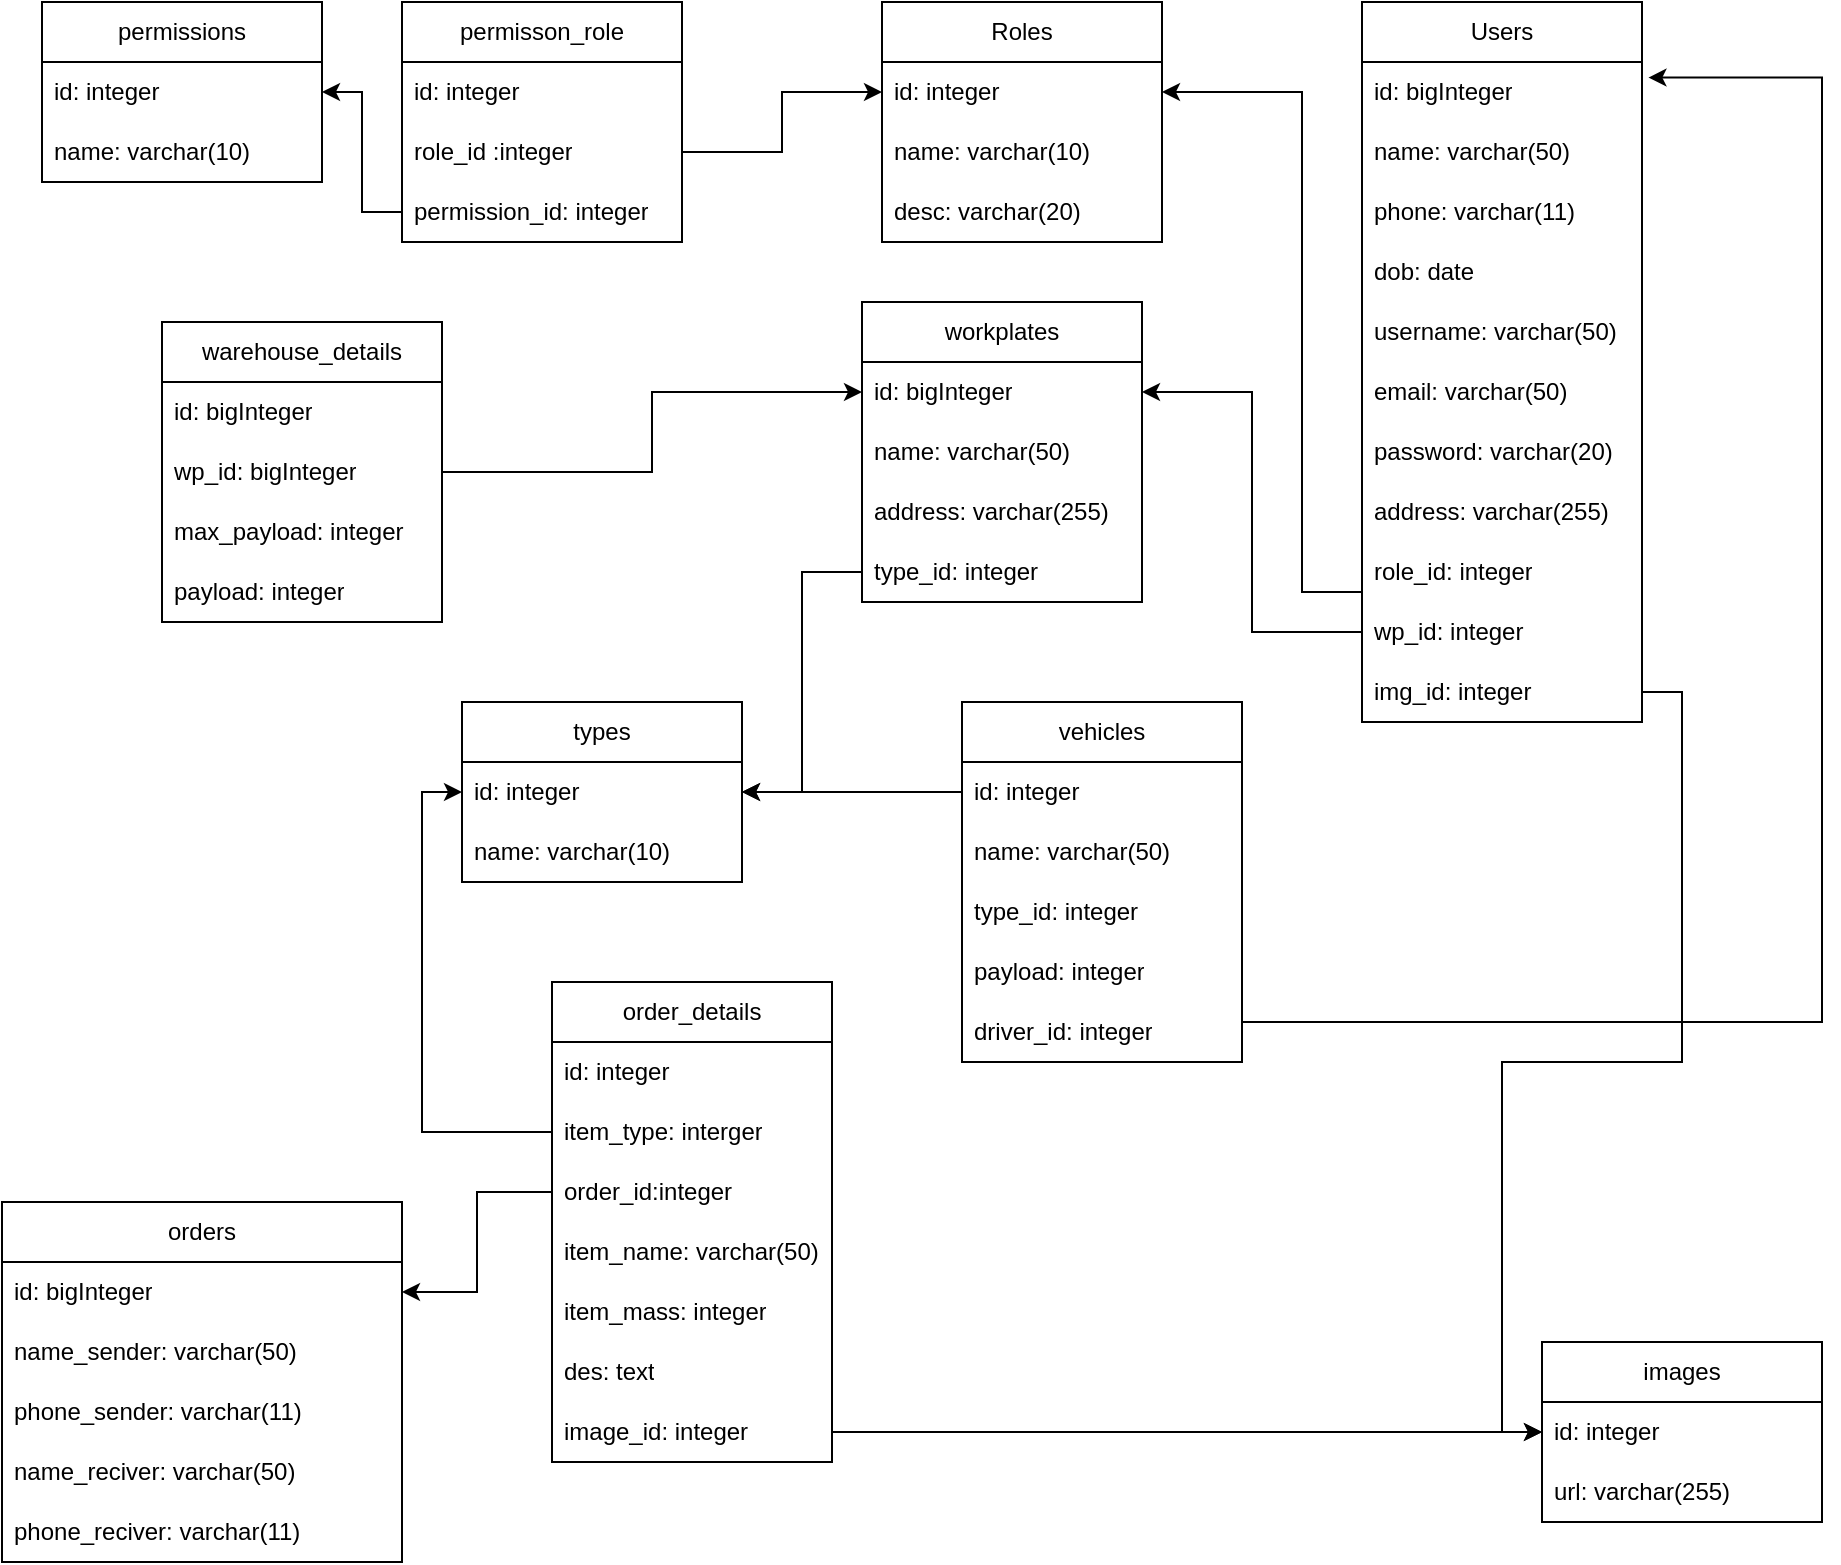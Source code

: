<mxfile version="23.1.1" type="github">
  <diagram name="Page-1" id="fyq1LNVvedSJjNFzMKdL">
    <mxGraphModel dx="1042" dy="582" grid="1" gridSize="10" guides="1" tooltips="1" connect="1" arrows="1" fold="1" page="1" pageScale="1" pageWidth="850" pageHeight="1100" math="0" shadow="0">
      <root>
        <mxCell id="0" />
        <mxCell id="1" parent="0" />
        <mxCell id="hRVcGIVAPfzSq2q4UuoX-2" value="Users" style="swimlane;fontStyle=0;childLayout=stackLayout;horizontal=1;startSize=30;horizontalStack=0;resizeParent=1;resizeParentMax=0;resizeLast=0;collapsible=1;marginBottom=0;whiteSpace=wrap;html=1;" parent="1" vertex="1">
          <mxGeometry x="690" y="10" width="140" height="360" as="geometry" />
        </mxCell>
        <mxCell id="hRVcGIVAPfzSq2q4UuoX-3" value="id: bigInteger" style="text;strokeColor=none;fillColor=none;align=left;verticalAlign=middle;spacingLeft=4;spacingRight=4;overflow=hidden;points=[[0,0.5],[1,0.5]];portConstraint=eastwest;rotatable=0;whiteSpace=wrap;html=1;" parent="hRVcGIVAPfzSq2q4UuoX-2" vertex="1">
          <mxGeometry y="30" width="140" height="30" as="geometry" />
        </mxCell>
        <mxCell id="hRVcGIVAPfzSq2q4UuoX-4" value="name: varchar(50)&lt;br&gt;" style="text;strokeColor=none;fillColor=none;align=left;verticalAlign=middle;spacingLeft=4;spacingRight=4;overflow=hidden;points=[[0,0.5],[1,0.5]];portConstraint=eastwest;rotatable=0;whiteSpace=wrap;html=1;" parent="hRVcGIVAPfzSq2q4UuoX-2" vertex="1">
          <mxGeometry y="60" width="140" height="30" as="geometry" />
        </mxCell>
        <mxCell id="hRVcGIVAPfzSq2q4UuoX-5" value="phone: varchar(11)" style="text;strokeColor=none;fillColor=none;align=left;verticalAlign=middle;spacingLeft=4;spacingRight=4;overflow=hidden;points=[[0,0.5],[1,0.5]];portConstraint=eastwest;rotatable=0;whiteSpace=wrap;html=1;" parent="hRVcGIVAPfzSq2q4UuoX-2" vertex="1">
          <mxGeometry y="90" width="140" height="30" as="geometry" />
        </mxCell>
        <mxCell id="hRVcGIVAPfzSq2q4UuoX-6" value="dob: date" style="text;strokeColor=none;fillColor=none;align=left;verticalAlign=middle;spacingLeft=4;spacingRight=4;overflow=hidden;points=[[0,0.5],[1,0.5]];portConstraint=eastwest;rotatable=0;whiteSpace=wrap;html=1;" parent="hRVcGIVAPfzSq2q4UuoX-2" vertex="1">
          <mxGeometry y="120" width="140" height="30" as="geometry" />
        </mxCell>
        <mxCell id="hRVcGIVAPfzSq2q4UuoX-7" value="username: varchar(50)" style="text;strokeColor=none;fillColor=none;align=left;verticalAlign=middle;spacingLeft=4;spacingRight=4;overflow=hidden;points=[[0,0.5],[1,0.5]];portConstraint=eastwest;rotatable=0;whiteSpace=wrap;html=1;" parent="hRVcGIVAPfzSq2q4UuoX-2" vertex="1">
          <mxGeometry y="150" width="140" height="30" as="geometry" />
        </mxCell>
        <mxCell id="hRVcGIVAPfzSq2q4UuoX-8" value="email: varchar(50)" style="text;strokeColor=none;fillColor=none;align=left;verticalAlign=middle;spacingLeft=4;spacingRight=4;overflow=hidden;points=[[0,0.5],[1,0.5]];portConstraint=eastwest;rotatable=0;whiteSpace=wrap;html=1;" parent="hRVcGIVAPfzSq2q4UuoX-2" vertex="1">
          <mxGeometry y="180" width="140" height="30" as="geometry" />
        </mxCell>
        <mxCell id="hRVcGIVAPfzSq2q4UuoX-9" value="password: varchar(20)&lt;span id=&quot;docs-internal-guid-19f2e9f1-7fff-ade6-f1e6-df4fd4063c6c&quot;&gt;&lt;/span&gt;" style="text;strokeColor=none;fillColor=none;align=left;verticalAlign=middle;spacingLeft=4;spacingRight=4;overflow=hidden;points=[[0,0.5],[1,0.5]];portConstraint=eastwest;rotatable=0;whiteSpace=wrap;html=1;" parent="hRVcGIVAPfzSq2q4UuoX-2" vertex="1">
          <mxGeometry y="210" width="140" height="30" as="geometry" />
        </mxCell>
        <mxCell id="hRVcGIVAPfzSq2q4UuoX-10" value="address: varchar(255)&lt;span id=&quot;docs-internal-guid-19f2e9f1-7fff-ade6-f1e6-df4fd4063c6c&quot;&gt;&lt;/span&gt;" style="text;strokeColor=none;fillColor=none;align=left;verticalAlign=middle;spacingLeft=4;spacingRight=4;overflow=hidden;points=[[0,0.5],[1,0.5]];portConstraint=eastwest;rotatable=0;whiteSpace=wrap;html=1;" parent="hRVcGIVAPfzSq2q4UuoX-2" vertex="1">
          <mxGeometry y="240" width="140" height="30" as="geometry" />
        </mxCell>
        <mxCell id="hRVcGIVAPfzSq2q4UuoX-12" value="role_id: integer&lt;span id=&quot;docs-internal-guid-19f2e9f1-7fff-ade6-f1e6-df4fd4063c6c&quot;&gt;&lt;/span&gt;" style="text;strokeColor=none;fillColor=none;align=left;verticalAlign=middle;spacingLeft=4;spacingRight=4;overflow=hidden;points=[[0,0.5],[1,0.5]];portConstraint=eastwest;rotatable=0;whiteSpace=wrap;html=1;" parent="hRVcGIVAPfzSq2q4UuoX-2" vertex="1">
          <mxGeometry y="270" width="140" height="30" as="geometry" />
        </mxCell>
        <mxCell id="hRVcGIVAPfzSq2q4UuoX-54" value="wp_id: integer&lt;span id=&quot;docs-internal-guid-19f2e9f1-7fff-ade6-f1e6-df4fd4063c6c&quot;&gt;&lt;/span&gt;" style="text;strokeColor=none;fillColor=none;align=left;verticalAlign=middle;spacingLeft=4;spacingRight=4;overflow=hidden;points=[[0,0.5],[1,0.5]];portConstraint=eastwest;rotatable=0;whiteSpace=wrap;html=1;" parent="hRVcGIVAPfzSq2q4UuoX-2" vertex="1">
          <mxGeometry y="300" width="140" height="30" as="geometry" />
        </mxCell>
        <mxCell id="Ae7WWNiY1VYjGqbcHmON-18" value="img_id: integer&lt;span id=&quot;docs-internal-guid-19f2e9f1-7fff-ade6-f1e6-df4fd4063c6c&quot;&gt;&lt;/span&gt;" style="text;strokeColor=none;fillColor=none;align=left;verticalAlign=middle;spacingLeft=4;spacingRight=4;overflow=hidden;points=[[0,0.5],[1,0.5]];portConstraint=eastwest;rotatable=0;whiteSpace=wrap;html=1;" vertex="1" parent="hRVcGIVAPfzSq2q4UuoX-2">
          <mxGeometry y="330" width="140" height="30" as="geometry" />
        </mxCell>
        <mxCell id="hRVcGIVAPfzSq2q4UuoX-13" value="Roles" style="swimlane;fontStyle=0;childLayout=stackLayout;horizontal=1;startSize=30;horizontalStack=0;resizeParent=1;resizeParentMax=0;resizeLast=0;collapsible=1;marginBottom=0;whiteSpace=wrap;html=1;" parent="1" vertex="1">
          <mxGeometry x="450" y="10" width="140" height="120" as="geometry" />
        </mxCell>
        <mxCell id="hRVcGIVAPfzSq2q4UuoX-14" value="id: integer" style="text;strokeColor=none;fillColor=none;align=left;verticalAlign=middle;spacingLeft=4;spacingRight=4;overflow=hidden;points=[[0,0.5],[1,0.5]];portConstraint=eastwest;rotatable=0;whiteSpace=wrap;html=1;" parent="hRVcGIVAPfzSq2q4UuoX-13" vertex="1">
          <mxGeometry y="30" width="140" height="30" as="geometry" />
        </mxCell>
        <mxCell id="hRVcGIVAPfzSq2q4UuoX-15" value="name: varchar(10)" style="text;strokeColor=none;fillColor=none;align=left;verticalAlign=middle;spacingLeft=4;spacingRight=4;overflow=hidden;points=[[0,0.5],[1,0.5]];portConstraint=eastwest;rotatable=0;whiteSpace=wrap;html=1;" parent="hRVcGIVAPfzSq2q4UuoX-13" vertex="1">
          <mxGeometry y="60" width="140" height="30" as="geometry" />
        </mxCell>
        <mxCell id="hRVcGIVAPfzSq2q4UuoX-16" value="desc: varchar(20)" style="text;strokeColor=none;fillColor=none;align=left;verticalAlign=middle;spacingLeft=4;spacingRight=4;overflow=hidden;points=[[0,0.5],[1,0.5]];portConstraint=eastwest;rotatable=0;whiteSpace=wrap;html=1;" parent="hRVcGIVAPfzSq2q4UuoX-13" vertex="1">
          <mxGeometry y="90" width="140" height="30" as="geometry" />
        </mxCell>
        <mxCell id="hRVcGIVAPfzSq2q4UuoX-18" value="permissions" style="swimlane;fontStyle=0;childLayout=stackLayout;horizontal=1;startSize=30;horizontalStack=0;resizeParent=1;resizeParentMax=0;resizeLast=0;collapsible=1;marginBottom=0;whiteSpace=wrap;html=1;" parent="1" vertex="1">
          <mxGeometry x="30" y="10" width="140" height="90" as="geometry" />
        </mxCell>
        <mxCell id="hRVcGIVAPfzSq2q4UuoX-19" value="id: integer" style="text;strokeColor=none;fillColor=none;align=left;verticalAlign=middle;spacingLeft=4;spacingRight=4;overflow=hidden;points=[[0,0.5],[1,0.5]];portConstraint=eastwest;rotatable=0;whiteSpace=wrap;html=1;" parent="hRVcGIVAPfzSq2q4UuoX-18" vertex="1">
          <mxGeometry y="30" width="140" height="30" as="geometry" />
        </mxCell>
        <mxCell id="hRVcGIVAPfzSq2q4UuoX-20" value="name: varchar(10)" style="text;strokeColor=none;fillColor=none;align=left;verticalAlign=middle;spacingLeft=4;spacingRight=4;overflow=hidden;points=[[0,0.5],[1,0.5]];portConstraint=eastwest;rotatable=0;whiteSpace=wrap;html=1;" parent="hRVcGIVAPfzSq2q4UuoX-18" vertex="1">
          <mxGeometry y="60" width="140" height="30" as="geometry" />
        </mxCell>
        <mxCell id="hRVcGIVAPfzSq2q4UuoX-22" value="permisson_role" style="swimlane;fontStyle=0;childLayout=stackLayout;horizontal=1;startSize=30;horizontalStack=0;resizeParent=1;resizeParentMax=0;resizeLast=0;collapsible=1;marginBottom=0;whiteSpace=wrap;html=1;" parent="1" vertex="1">
          <mxGeometry x="210" y="10" width="140" height="120" as="geometry" />
        </mxCell>
        <mxCell id="hRVcGIVAPfzSq2q4UuoX-23" value="id: integer" style="text;strokeColor=none;fillColor=none;align=left;verticalAlign=middle;spacingLeft=4;spacingRight=4;overflow=hidden;points=[[0,0.5],[1,0.5]];portConstraint=eastwest;rotatable=0;whiteSpace=wrap;html=1;" parent="hRVcGIVAPfzSq2q4UuoX-22" vertex="1">
          <mxGeometry y="30" width="140" height="30" as="geometry" />
        </mxCell>
        <mxCell id="hRVcGIVAPfzSq2q4UuoX-24" value="role_id :integer" style="text;strokeColor=none;fillColor=none;align=left;verticalAlign=middle;spacingLeft=4;spacingRight=4;overflow=hidden;points=[[0,0.5],[1,0.5]];portConstraint=eastwest;rotatable=0;whiteSpace=wrap;html=1;" parent="hRVcGIVAPfzSq2q4UuoX-22" vertex="1">
          <mxGeometry y="60" width="140" height="30" as="geometry" />
        </mxCell>
        <mxCell id="hRVcGIVAPfzSq2q4UuoX-25" value="permission_id: integer" style="text;strokeColor=none;fillColor=none;align=left;verticalAlign=middle;spacingLeft=4;spacingRight=4;overflow=hidden;points=[[0,0.5],[1,0.5]];portConstraint=eastwest;rotatable=0;whiteSpace=wrap;html=1;" parent="hRVcGIVAPfzSq2q4UuoX-22" vertex="1">
          <mxGeometry y="90" width="140" height="30" as="geometry" />
        </mxCell>
        <mxCell id="hRVcGIVAPfzSq2q4UuoX-27" style="edgeStyle=orthogonalEdgeStyle;rounded=0;orthogonalLoop=1;jettySize=auto;html=1;exitX=0;exitY=0.5;exitDx=0;exitDy=0;entryX=1;entryY=0.5;entryDx=0;entryDy=0;" parent="1" source="hRVcGIVAPfzSq2q4UuoX-25" target="hRVcGIVAPfzSq2q4UuoX-19" edge="1">
          <mxGeometry relative="1" as="geometry" />
        </mxCell>
        <mxCell id="hRVcGIVAPfzSq2q4UuoX-28" value="workplates" style="swimlane;fontStyle=0;childLayout=stackLayout;horizontal=1;startSize=30;horizontalStack=0;resizeParent=1;resizeParentMax=0;resizeLast=0;collapsible=1;marginBottom=0;whiteSpace=wrap;html=1;" parent="1" vertex="1">
          <mxGeometry x="440" y="160" width="140" height="150" as="geometry" />
        </mxCell>
        <mxCell id="hRVcGIVAPfzSq2q4UuoX-29" value="id: bigInteger" style="text;strokeColor=none;fillColor=none;align=left;verticalAlign=middle;spacingLeft=4;spacingRight=4;overflow=hidden;points=[[0,0.5],[1,0.5]];portConstraint=eastwest;rotatable=0;whiteSpace=wrap;html=1;" parent="hRVcGIVAPfzSq2q4UuoX-28" vertex="1">
          <mxGeometry y="30" width="140" height="30" as="geometry" />
        </mxCell>
        <mxCell id="hRVcGIVAPfzSq2q4UuoX-30" value="name: varchar(50)" style="text;strokeColor=none;fillColor=none;align=left;verticalAlign=middle;spacingLeft=4;spacingRight=4;overflow=hidden;points=[[0,0.5],[1,0.5]];portConstraint=eastwest;rotatable=0;whiteSpace=wrap;html=1;" parent="hRVcGIVAPfzSq2q4UuoX-28" vertex="1">
          <mxGeometry y="60" width="140" height="30" as="geometry" />
        </mxCell>
        <mxCell id="hRVcGIVAPfzSq2q4UuoX-31" value="address: varchar(255)" style="text;strokeColor=none;fillColor=none;align=left;verticalAlign=middle;spacingLeft=4;spacingRight=4;overflow=hidden;points=[[0,0.5],[1,0.5]];portConstraint=eastwest;rotatable=0;whiteSpace=wrap;html=1;" parent="hRVcGIVAPfzSq2q4UuoX-28" vertex="1">
          <mxGeometry y="90" width="140" height="30" as="geometry" />
        </mxCell>
        <mxCell id="hRVcGIVAPfzSq2q4UuoX-32" value="type_id: integer" style="text;strokeColor=none;fillColor=none;align=left;verticalAlign=middle;spacingLeft=4;spacingRight=4;overflow=hidden;points=[[0,0.5],[1,0.5]];portConstraint=eastwest;rotatable=0;whiteSpace=wrap;html=1;" parent="hRVcGIVAPfzSq2q4UuoX-28" vertex="1">
          <mxGeometry y="120" width="140" height="30" as="geometry" />
        </mxCell>
        <mxCell id="hRVcGIVAPfzSq2q4UuoX-34" value="types" style="swimlane;fontStyle=0;childLayout=stackLayout;horizontal=1;startSize=30;horizontalStack=0;resizeParent=1;resizeParentMax=0;resizeLast=0;collapsible=1;marginBottom=0;whiteSpace=wrap;html=1;" parent="1" vertex="1">
          <mxGeometry x="240" y="360" width="140" height="90" as="geometry" />
        </mxCell>
        <mxCell id="hRVcGIVAPfzSq2q4UuoX-35" value="id: integer" style="text;strokeColor=none;fillColor=none;align=left;verticalAlign=middle;spacingLeft=4;spacingRight=4;overflow=hidden;points=[[0,0.5],[1,0.5]];portConstraint=eastwest;rotatable=0;whiteSpace=wrap;html=1;" parent="hRVcGIVAPfzSq2q4UuoX-34" vertex="1">
          <mxGeometry y="30" width="140" height="30" as="geometry" />
        </mxCell>
        <mxCell id="hRVcGIVAPfzSq2q4UuoX-36" value="name: varchar(10)" style="text;strokeColor=none;fillColor=none;align=left;verticalAlign=middle;spacingLeft=4;spacingRight=4;overflow=hidden;points=[[0,0.5],[1,0.5]];portConstraint=eastwest;rotatable=0;whiteSpace=wrap;html=1;" parent="hRVcGIVAPfzSq2q4UuoX-34" vertex="1">
          <mxGeometry y="60" width="140" height="30" as="geometry" />
        </mxCell>
        <mxCell id="hRVcGIVAPfzSq2q4UuoX-38" style="edgeStyle=orthogonalEdgeStyle;rounded=0;orthogonalLoop=1;jettySize=auto;html=1;" parent="1" source="hRVcGIVAPfzSq2q4UuoX-32" target="hRVcGIVAPfzSq2q4UuoX-35" edge="1">
          <mxGeometry relative="1" as="geometry" />
        </mxCell>
        <mxCell id="hRVcGIVAPfzSq2q4UuoX-39" value="warehouse_details" style="swimlane;fontStyle=0;childLayout=stackLayout;horizontal=1;startSize=30;horizontalStack=0;resizeParent=1;resizeParentMax=0;resizeLast=0;collapsible=1;marginBottom=0;whiteSpace=wrap;html=1;" parent="1" vertex="1">
          <mxGeometry x="90" y="170" width="140" height="150" as="geometry" />
        </mxCell>
        <mxCell id="hRVcGIVAPfzSq2q4UuoX-40" value="id: bigInteger" style="text;strokeColor=none;fillColor=none;align=left;verticalAlign=middle;spacingLeft=4;spacingRight=4;overflow=hidden;points=[[0,0.5],[1,0.5]];portConstraint=eastwest;rotatable=0;whiteSpace=wrap;html=1;" parent="hRVcGIVAPfzSq2q4UuoX-39" vertex="1">
          <mxGeometry y="30" width="140" height="30" as="geometry" />
        </mxCell>
        <mxCell id="hRVcGIVAPfzSq2q4UuoX-55" value="wp_id: bigInteger" style="text;strokeColor=none;fillColor=none;align=left;verticalAlign=middle;spacingLeft=4;spacingRight=4;overflow=hidden;points=[[0,0.5],[1,0.5]];portConstraint=eastwest;rotatable=0;whiteSpace=wrap;html=1;" parent="hRVcGIVAPfzSq2q4UuoX-39" vertex="1">
          <mxGeometry y="60" width="140" height="30" as="geometry" />
        </mxCell>
        <mxCell id="hRVcGIVAPfzSq2q4UuoX-41" value="max_payload: integer" style="text;strokeColor=none;fillColor=none;align=left;verticalAlign=middle;spacingLeft=4;spacingRight=4;overflow=hidden;points=[[0,0.5],[1,0.5]];portConstraint=eastwest;rotatable=0;whiteSpace=wrap;html=1;" parent="hRVcGIVAPfzSq2q4UuoX-39" vertex="1">
          <mxGeometry y="90" width="140" height="30" as="geometry" />
        </mxCell>
        <mxCell id="hRVcGIVAPfzSq2q4UuoX-42" value="payload: integer" style="text;strokeColor=none;fillColor=none;align=left;verticalAlign=middle;spacingLeft=4;spacingRight=4;overflow=hidden;points=[[0,0.5],[1,0.5]];portConstraint=eastwest;rotatable=0;whiteSpace=wrap;html=1;" parent="hRVcGIVAPfzSq2q4UuoX-39" vertex="1">
          <mxGeometry y="120" width="140" height="30" as="geometry" />
        </mxCell>
        <mxCell id="hRVcGIVAPfzSq2q4UuoX-56" style="edgeStyle=orthogonalEdgeStyle;rounded=0;orthogonalLoop=1;jettySize=auto;html=1;" parent="1" source="hRVcGIVAPfzSq2q4UuoX-55" target="hRVcGIVAPfzSq2q4UuoX-29" edge="1">
          <mxGeometry relative="1" as="geometry" />
        </mxCell>
        <mxCell id="blcrzogyggSQmPj_gLWS-1" value="orders" style="swimlane;fontStyle=0;childLayout=stackLayout;horizontal=1;startSize=30;horizontalStack=0;resizeParent=1;resizeParentMax=0;resizeLast=0;collapsible=1;marginBottom=0;whiteSpace=wrap;html=1;" parent="1" vertex="1">
          <mxGeometry x="10" y="610" width="200" height="180" as="geometry" />
        </mxCell>
        <mxCell id="blcrzogyggSQmPj_gLWS-2" value="id: bigInteger" style="text;strokeColor=none;fillColor=none;align=left;verticalAlign=middle;spacingLeft=4;spacingRight=4;overflow=hidden;points=[[0,0.5],[1,0.5]];portConstraint=eastwest;rotatable=0;whiteSpace=wrap;html=1;" parent="blcrzogyggSQmPj_gLWS-1" vertex="1">
          <mxGeometry y="30" width="200" height="30" as="geometry" />
        </mxCell>
        <mxCell id="blcrzogyggSQmPj_gLWS-3" value="name_sender: varchar(50)" style="text;strokeColor=none;fillColor=none;align=left;verticalAlign=middle;spacingLeft=4;spacingRight=4;overflow=hidden;points=[[0,0.5],[1,0.5]];portConstraint=eastwest;rotatable=0;whiteSpace=wrap;html=1;" parent="blcrzogyggSQmPj_gLWS-1" vertex="1">
          <mxGeometry y="60" width="200" height="30" as="geometry" />
        </mxCell>
        <mxCell id="blcrzogyggSQmPj_gLWS-4" value="phone_sender: varchar(11)" style="text;strokeColor=none;fillColor=none;align=left;verticalAlign=middle;spacingLeft=4;spacingRight=4;overflow=hidden;points=[[0,0.5],[1,0.5]];portConstraint=eastwest;rotatable=0;whiteSpace=wrap;html=1;" parent="blcrzogyggSQmPj_gLWS-1" vertex="1">
          <mxGeometry y="90" width="200" height="30" as="geometry" />
        </mxCell>
        <mxCell id="Ae7WWNiY1VYjGqbcHmON-1" value="name_reciver: varchar(50)" style="text;strokeColor=none;fillColor=none;align=left;verticalAlign=middle;spacingLeft=4;spacingRight=4;overflow=hidden;points=[[0,0.5],[1,0.5]];portConstraint=eastwest;rotatable=0;whiteSpace=wrap;html=1;" vertex="1" parent="blcrzogyggSQmPj_gLWS-1">
          <mxGeometry y="120" width="200" height="30" as="geometry" />
        </mxCell>
        <mxCell id="Ae7WWNiY1VYjGqbcHmON-2" value="phone_reciver: varchar(11)" style="text;strokeColor=none;fillColor=none;align=left;verticalAlign=middle;spacingLeft=4;spacingRight=4;overflow=hidden;points=[[0,0.5],[1,0.5]];portConstraint=eastwest;rotatable=0;whiteSpace=wrap;html=1;" vertex="1" parent="blcrzogyggSQmPj_gLWS-1">
          <mxGeometry y="150" width="200" height="30" as="geometry" />
        </mxCell>
        <mxCell id="Ae7WWNiY1VYjGqbcHmON-3" value="order_details" style="swimlane;fontStyle=0;childLayout=stackLayout;horizontal=1;startSize=30;horizontalStack=0;resizeParent=1;resizeParentMax=0;resizeLast=0;collapsible=1;marginBottom=0;whiteSpace=wrap;html=1;" vertex="1" parent="1">
          <mxGeometry x="285" y="500" width="140" height="240" as="geometry" />
        </mxCell>
        <mxCell id="Ae7WWNiY1VYjGqbcHmON-4" value="id: integer" style="text;strokeColor=none;fillColor=none;align=left;verticalAlign=middle;spacingLeft=4;spacingRight=4;overflow=hidden;points=[[0,0.5],[1,0.5]];portConstraint=eastwest;rotatable=0;whiteSpace=wrap;html=1;" vertex="1" parent="Ae7WWNiY1VYjGqbcHmON-3">
          <mxGeometry y="30" width="140" height="30" as="geometry" />
        </mxCell>
        <mxCell id="Ae7WWNiY1VYjGqbcHmON-9" value="item_type: interger" style="text;strokeColor=none;fillColor=none;align=left;verticalAlign=middle;spacingLeft=4;spacingRight=4;overflow=hidden;points=[[0,0.5],[1,0.5]];portConstraint=eastwest;rotatable=0;whiteSpace=wrap;html=1;" vertex="1" parent="Ae7WWNiY1VYjGqbcHmON-3">
          <mxGeometry y="60" width="140" height="30" as="geometry" />
        </mxCell>
        <mxCell id="Ae7WWNiY1VYjGqbcHmON-5" value="order_id:integer" style="text;strokeColor=none;fillColor=none;align=left;verticalAlign=middle;spacingLeft=4;spacingRight=4;overflow=hidden;points=[[0,0.5],[1,0.5]];portConstraint=eastwest;rotatable=0;whiteSpace=wrap;html=1;" vertex="1" parent="Ae7WWNiY1VYjGqbcHmON-3">
          <mxGeometry y="90" width="140" height="30" as="geometry" />
        </mxCell>
        <mxCell id="Ae7WWNiY1VYjGqbcHmON-6" value="item_name: varchar(50)" style="text;strokeColor=none;fillColor=none;align=left;verticalAlign=middle;spacingLeft=4;spacingRight=4;overflow=hidden;points=[[0,0.5],[1,0.5]];portConstraint=eastwest;rotatable=0;whiteSpace=wrap;html=1;" vertex="1" parent="Ae7WWNiY1VYjGqbcHmON-3">
          <mxGeometry y="120" width="140" height="30" as="geometry" />
        </mxCell>
        <mxCell id="Ae7WWNiY1VYjGqbcHmON-8" value="item_mass: integer" style="text;strokeColor=none;fillColor=none;align=left;verticalAlign=middle;spacingLeft=4;spacingRight=4;overflow=hidden;points=[[0,0.5],[1,0.5]];portConstraint=eastwest;rotatable=0;whiteSpace=wrap;html=1;" vertex="1" parent="Ae7WWNiY1VYjGqbcHmON-3">
          <mxGeometry y="150" width="140" height="30" as="geometry" />
        </mxCell>
        <mxCell id="Ae7WWNiY1VYjGqbcHmON-7" value="des: text" style="text;strokeColor=none;fillColor=none;align=left;verticalAlign=middle;spacingLeft=4;spacingRight=4;overflow=hidden;points=[[0,0.5],[1,0.5]];portConstraint=eastwest;rotatable=0;whiteSpace=wrap;html=1;" vertex="1" parent="Ae7WWNiY1VYjGqbcHmON-3">
          <mxGeometry y="180" width="140" height="30" as="geometry" />
        </mxCell>
        <mxCell id="Ae7WWNiY1VYjGqbcHmON-16" value="image_id: integer" style="text;strokeColor=none;fillColor=none;align=left;verticalAlign=middle;spacingLeft=4;spacingRight=4;overflow=hidden;points=[[0,0.5],[1,0.5]];portConstraint=eastwest;rotatable=0;whiteSpace=wrap;html=1;" vertex="1" parent="Ae7WWNiY1VYjGqbcHmON-3">
          <mxGeometry y="210" width="140" height="30" as="geometry" />
        </mxCell>
        <mxCell id="Ae7WWNiY1VYjGqbcHmON-10" style="edgeStyle=orthogonalEdgeStyle;rounded=0;orthogonalLoop=1;jettySize=auto;html=1;entryX=1;entryY=0.5;entryDx=0;entryDy=0;" edge="1" parent="1" source="Ae7WWNiY1VYjGqbcHmON-5" target="blcrzogyggSQmPj_gLWS-2">
          <mxGeometry relative="1" as="geometry" />
        </mxCell>
        <mxCell id="Ae7WWNiY1VYjGqbcHmON-11" style="edgeStyle=orthogonalEdgeStyle;rounded=0;orthogonalLoop=1;jettySize=auto;html=1;entryX=0;entryY=0.5;entryDx=0;entryDy=0;" edge="1" parent="1" source="Ae7WWNiY1VYjGqbcHmON-9" target="hRVcGIVAPfzSq2q4UuoX-35">
          <mxGeometry relative="1" as="geometry" />
        </mxCell>
        <mxCell id="Ae7WWNiY1VYjGqbcHmON-12" value="images" style="swimlane;fontStyle=0;childLayout=stackLayout;horizontal=1;startSize=30;horizontalStack=0;resizeParent=1;resizeParentMax=0;resizeLast=0;collapsible=1;marginBottom=0;whiteSpace=wrap;html=1;" vertex="1" parent="1">
          <mxGeometry x="780" y="680" width="140" height="90" as="geometry" />
        </mxCell>
        <mxCell id="Ae7WWNiY1VYjGqbcHmON-13" value="id: integer" style="text;strokeColor=none;fillColor=none;align=left;verticalAlign=middle;spacingLeft=4;spacingRight=4;overflow=hidden;points=[[0,0.5],[1,0.5]];portConstraint=eastwest;rotatable=0;whiteSpace=wrap;html=1;" vertex="1" parent="Ae7WWNiY1VYjGqbcHmON-12">
          <mxGeometry y="30" width="140" height="30" as="geometry" />
        </mxCell>
        <mxCell id="Ae7WWNiY1VYjGqbcHmON-14" value="url: varchar(255)" style="text;strokeColor=none;fillColor=none;align=left;verticalAlign=middle;spacingLeft=4;spacingRight=4;overflow=hidden;points=[[0,0.5],[1,0.5]];portConstraint=eastwest;rotatable=0;whiteSpace=wrap;html=1;" vertex="1" parent="Ae7WWNiY1VYjGqbcHmON-12">
          <mxGeometry y="60" width="140" height="30" as="geometry" />
        </mxCell>
        <mxCell id="Ae7WWNiY1VYjGqbcHmON-17" style="edgeStyle=orthogonalEdgeStyle;rounded=0;orthogonalLoop=1;jettySize=auto;html=1;entryX=0;entryY=0.5;entryDx=0;entryDy=0;" edge="1" parent="1" source="Ae7WWNiY1VYjGqbcHmON-16" target="Ae7WWNiY1VYjGqbcHmON-13">
          <mxGeometry relative="1" as="geometry" />
        </mxCell>
        <mxCell id="Ae7WWNiY1VYjGqbcHmON-19" style="edgeStyle=orthogonalEdgeStyle;rounded=0;orthogonalLoop=1;jettySize=auto;html=1;entryX=0;entryY=0.5;entryDx=0;entryDy=0;" edge="1" parent="1" source="Ae7WWNiY1VYjGqbcHmON-18" target="Ae7WWNiY1VYjGqbcHmON-13">
          <mxGeometry relative="1" as="geometry" />
        </mxCell>
        <mxCell id="Ae7WWNiY1VYjGqbcHmON-21" style="edgeStyle=orthogonalEdgeStyle;rounded=0;orthogonalLoop=1;jettySize=auto;html=1;entryX=0;entryY=0.5;entryDx=0;entryDy=0;" edge="1" parent="1" source="hRVcGIVAPfzSq2q4UuoX-24" target="hRVcGIVAPfzSq2q4UuoX-14">
          <mxGeometry relative="1" as="geometry" />
        </mxCell>
        <mxCell id="Ae7WWNiY1VYjGqbcHmON-22" style="edgeStyle=orthogonalEdgeStyle;rounded=0;orthogonalLoop=1;jettySize=auto;html=1;entryX=1;entryY=0.5;entryDx=0;entryDy=0;" edge="1" parent="1" source="hRVcGIVAPfzSq2q4UuoX-12" target="hRVcGIVAPfzSq2q4UuoX-14">
          <mxGeometry relative="1" as="geometry">
            <Array as="points">
              <mxPoint x="660" y="305" />
              <mxPoint x="660" y="55" />
            </Array>
          </mxGeometry>
        </mxCell>
        <mxCell id="Ae7WWNiY1VYjGqbcHmON-23" style="edgeStyle=orthogonalEdgeStyle;rounded=0;orthogonalLoop=1;jettySize=auto;html=1;entryX=1;entryY=0.5;entryDx=0;entryDy=0;" edge="1" parent="1" source="hRVcGIVAPfzSq2q4UuoX-54" target="hRVcGIVAPfzSq2q4UuoX-29">
          <mxGeometry relative="1" as="geometry" />
        </mxCell>
        <mxCell id="Ae7WWNiY1VYjGqbcHmON-24" value="vehicles" style="swimlane;fontStyle=0;childLayout=stackLayout;horizontal=1;startSize=30;horizontalStack=0;resizeParent=1;resizeParentMax=0;resizeLast=0;collapsible=1;marginBottom=0;whiteSpace=wrap;html=1;" vertex="1" parent="1">
          <mxGeometry x="490" y="360" width="140" height="180" as="geometry" />
        </mxCell>
        <mxCell id="Ae7WWNiY1VYjGqbcHmON-25" value="id: integer" style="text;strokeColor=none;fillColor=none;align=left;verticalAlign=middle;spacingLeft=4;spacingRight=4;overflow=hidden;points=[[0,0.5],[1,0.5]];portConstraint=eastwest;rotatable=0;whiteSpace=wrap;html=1;" vertex="1" parent="Ae7WWNiY1VYjGqbcHmON-24">
          <mxGeometry y="30" width="140" height="30" as="geometry" />
        </mxCell>
        <mxCell id="Ae7WWNiY1VYjGqbcHmON-26" value="name: varchar(50)" style="text;strokeColor=none;fillColor=none;align=left;verticalAlign=middle;spacingLeft=4;spacingRight=4;overflow=hidden;points=[[0,0.5],[1,0.5]];portConstraint=eastwest;rotatable=0;whiteSpace=wrap;html=1;" vertex="1" parent="Ae7WWNiY1VYjGqbcHmON-24">
          <mxGeometry y="60" width="140" height="30" as="geometry" />
        </mxCell>
        <mxCell id="Ae7WWNiY1VYjGqbcHmON-27" value="type_id: integer" style="text;strokeColor=none;fillColor=none;align=left;verticalAlign=middle;spacingLeft=4;spacingRight=4;overflow=hidden;points=[[0,0.5],[1,0.5]];portConstraint=eastwest;rotatable=0;whiteSpace=wrap;html=1;" vertex="1" parent="Ae7WWNiY1VYjGqbcHmON-24">
          <mxGeometry y="90" width="140" height="30" as="geometry" />
        </mxCell>
        <mxCell id="Ae7WWNiY1VYjGqbcHmON-28" value="payload: integer" style="text;strokeColor=none;fillColor=none;align=left;verticalAlign=middle;spacingLeft=4;spacingRight=4;overflow=hidden;points=[[0,0.5],[1,0.5]];portConstraint=eastwest;rotatable=0;whiteSpace=wrap;html=1;" vertex="1" parent="Ae7WWNiY1VYjGqbcHmON-24">
          <mxGeometry y="120" width="140" height="30" as="geometry" />
        </mxCell>
        <mxCell id="Ae7WWNiY1VYjGqbcHmON-29" value="driver_id: integer" style="text;strokeColor=none;fillColor=none;align=left;verticalAlign=middle;spacingLeft=4;spacingRight=4;overflow=hidden;points=[[0,0.5],[1,0.5]];portConstraint=eastwest;rotatable=0;whiteSpace=wrap;html=1;" vertex="1" parent="Ae7WWNiY1VYjGqbcHmON-24">
          <mxGeometry y="150" width="140" height="30" as="geometry" />
        </mxCell>
        <mxCell id="Ae7WWNiY1VYjGqbcHmON-30" style="edgeStyle=orthogonalEdgeStyle;rounded=0;orthogonalLoop=1;jettySize=auto;html=1;entryX=1;entryY=0.5;entryDx=0;entryDy=0;" edge="1" parent="1" source="Ae7WWNiY1VYjGqbcHmON-25" target="hRVcGIVAPfzSq2q4UuoX-35">
          <mxGeometry relative="1" as="geometry" />
        </mxCell>
        <mxCell id="Ae7WWNiY1VYjGqbcHmON-31" style="edgeStyle=orthogonalEdgeStyle;rounded=0;orthogonalLoop=1;jettySize=auto;html=1;entryX=1.023;entryY=0.26;entryDx=0;entryDy=0;entryPerimeter=0;" edge="1" parent="1" source="Ae7WWNiY1VYjGqbcHmON-29" target="hRVcGIVAPfzSq2q4UuoX-3">
          <mxGeometry relative="1" as="geometry">
            <Array as="points">
              <mxPoint x="920" y="520" />
              <mxPoint x="920" y="48" />
            </Array>
          </mxGeometry>
        </mxCell>
      </root>
    </mxGraphModel>
  </diagram>
</mxfile>

